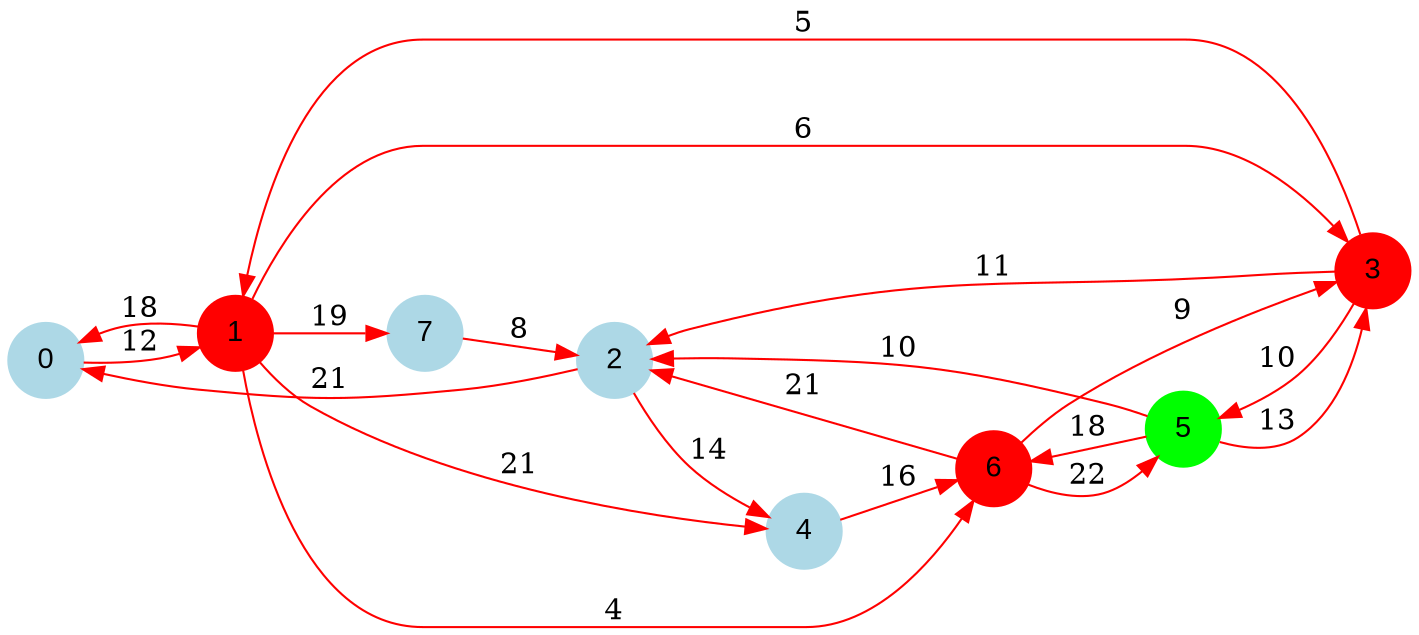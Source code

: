 digraph graphe {
rankdir = LR;
edge [color=red];
0 [fontname="Arial", shape = circle, color=lightblue, style=filled];
1 [fontname="Arial", shape = circle, color=red, style=filled];
2 [fontname="Arial", shape = circle, color=lightblue, style=filled];
3 [fontname="Arial", shape = circle, color=red, style=filled];
4 [fontname="Arial", shape = circle, color=lightblue, style=filled];
5 [fontname="Arial", shape = circle, color=green, style=filled];
6 [fontname="Arial", shape = circle, color=red, style=filled];
7 [fontname="Arial", shape = circle, color=lightblue, style=filled];
	0 -> 1 [label = "12"];
	1 -> 0 [label = "18"];
	1 -> 3 [label = "6"];
	1 -> 4 [label = "21"];
	1 -> 6 [label = "4"];
	1 -> 7 [label = "19"];
	2 -> 0 [label = "21"];
	2 -> 4 [label = "14"];
	3 -> 1 [label = "5"];
	3 -> 2 [label = "11"];
	3 -> 5 [label = "10"];
	4 -> 6 [label = "16"];
	5 -> 2 [label = "10"];
	5 -> 3 [label = "13"];
	5 -> 6 [label = "18"];
	6 -> 2 [label = "21"];
	6 -> 3 [label = "9"];
	6 -> 5 [label = "22"];
	7 -> 2 [label = "8"];
}